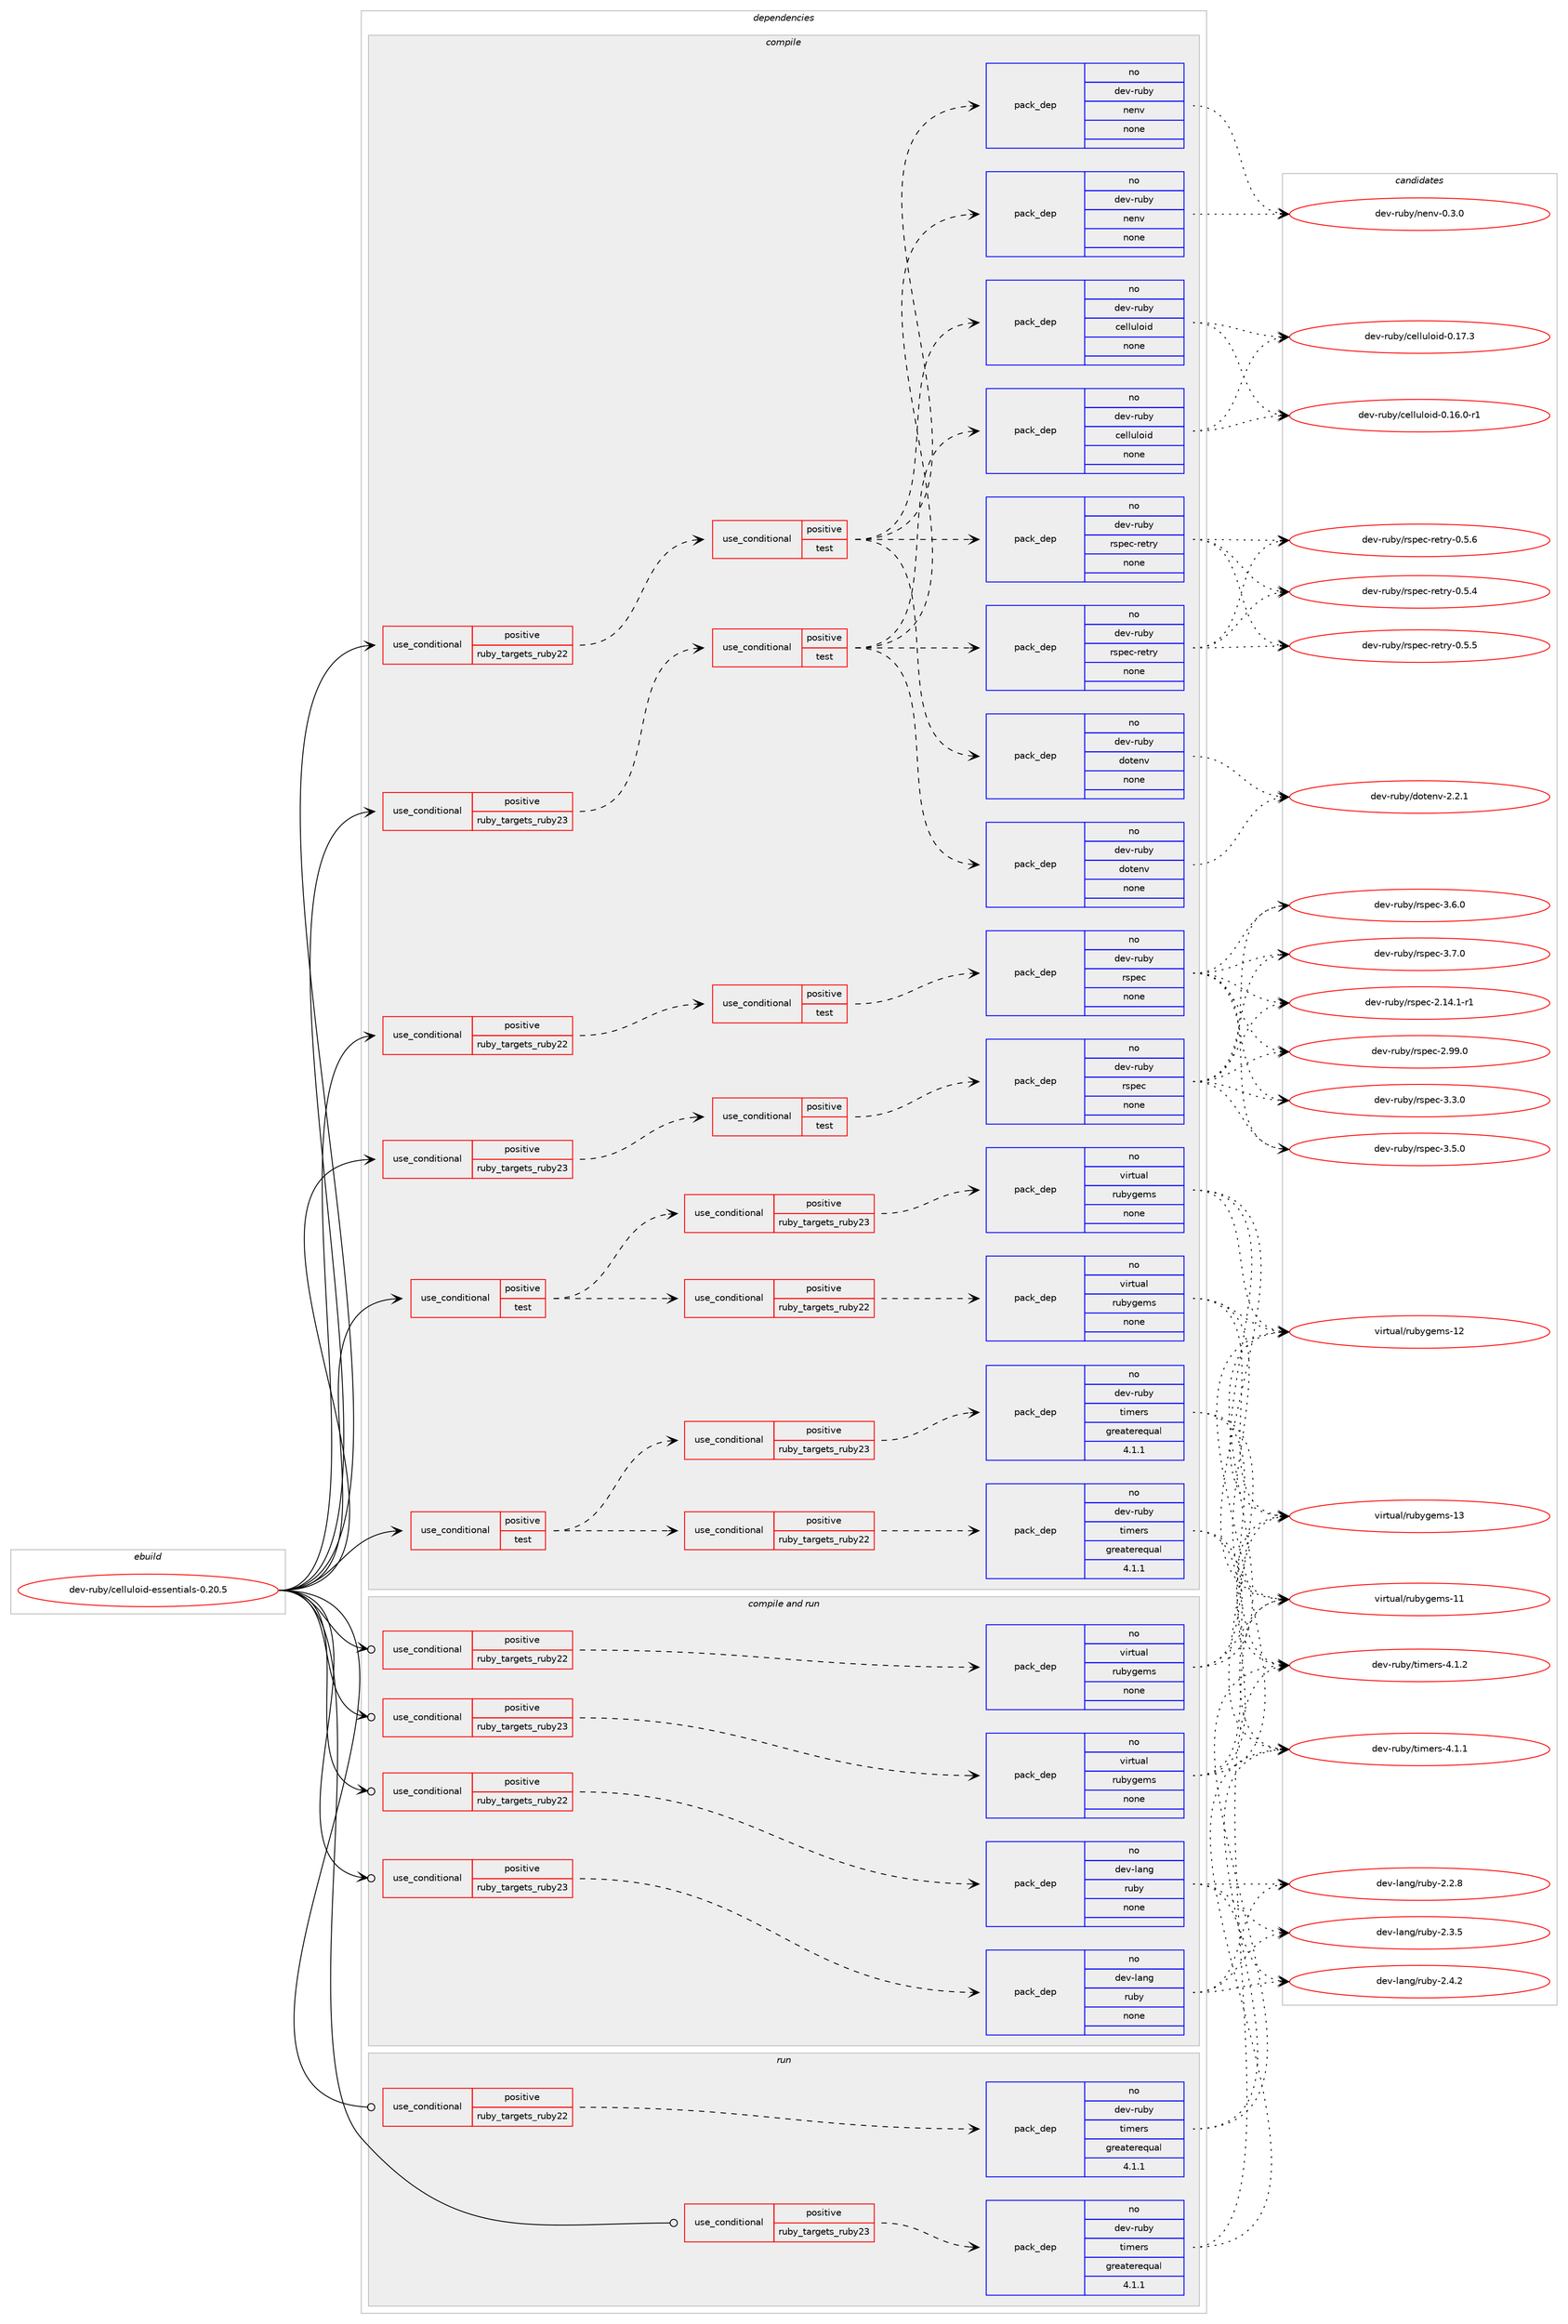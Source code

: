 digraph prolog {

# *************
# Graph options
# *************

newrank=true;
concentrate=true;
compound=true;
graph [rankdir=LR,fontname=Helvetica,fontsize=10,ranksep=1.5];#, ranksep=2.5, nodesep=0.2];
edge  [arrowhead=vee];
node  [fontname=Helvetica,fontsize=10];

# **********
# The ebuild
# **********

subgraph cluster_leftcol {
color=gray;
rank=same;
label=<<i>ebuild</i>>;
id [label="dev-ruby/celluloid-essentials-0.20.5", color=red, width=4, href="../dev-ruby/celluloid-essentials-0.20.5.svg"];
}

# ****************
# The dependencies
# ****************

subgraph cluster_midcol {
color=gray;
label=<<i>dependencies</i>>;
subgraph cluster_compile {
fillcolor="#eeeeee";
style=filled;
label=<<i>compile</i>>;
subgraph cond53672 {
dependency232243 [label=<<TABLE BORDER="0" CELLBORDER="1" CELLSPACING="0" CELLPADDING="4"><TR><TD ROWSPAN="3" CELLPADDING="10">use_conditional</TD></TR><TR><TD>positive</TD></TR><TR><TD>ruby_targets_ruby22</TD></TR></TABLE>>, shape=none, color=red];
subgraph cond53673 {
dependency232244 [label=<<TABLE BORDER="0" CELLBORDER="1" CELLSPACING="0" CELLPADDING="4"><TR><TD ROWSPAN="3" CELLPADDING="10">use_conditional</TD></TR><TR><TD>positive</TD></TR><TR><TD>test</TD></TR></TABLE>>, shape=none, color=red];
subgraph pack174497 {
dependency232245 [label=<<TABLE BORDER="0" CELLBORDER="1" CELLSPACING="0" CELLPADDING="4" WIDTH="220"><TR><TD ROWSPAN="6" CELLPADDING="30">pack_dep</TD></TR><TR><TD WIDTH="110">no</TD></TR><TR><TD>dev-ruby</TD></TR><TR><TD>celluloid</TD></TR><TR><TD>none</TD></TR><TR><TD></TD></TR></TABLE>>, shape=none, color=blue];
}
dependency232244:e -> dependency232245:w [weight=20,style="dashed",arrowhead="vee"];
subgraph pack174498 {
dependency232246 [label=<<TABLE BORDER="0" CELLBORDER="1" CELLSPACING="0" CELLPADDING="4" WIDTH="220"><TR><TD ROWSPAN="6" CELLPADDING="30">pack_dep</TD></TR><TR><TD WIDTH="110">no</TD></TR><TR><TD>dev-ruby</TD></TR><TR><TD>dotenv</TD></TR><TR><TD>none</TD></TR><TR><TD></TD></TR></TABLE>>, shape=none, color=blue];
}
dependency232244:e -> dependency232246:w [weight=20,style="dashed",arrowhead="vee"];
subgraph pack174499 {
dependency232247 [label=<<TABLE BORDER="0" CELLBORDER="1" CELLSPACING="0" CELLPADDING="4" WIDTH="220"><TR><TD ROWSPAN="6" CELLPADDING="30">pack_dep</TD></TR><TR><TD WIDTH="110">no</TD></TR><TR><TD>dev-ruby</TD></TR><TR><TD>nenv</TD></TR><TR><TD>none</TD></TR><TR><TD></TD></TR></TABLE>>, shape=none, color=blue];
}
dependency232244:e -> dependency232247:w [weight=20,style="dashed",arrowhead="vee"];
subgraph pack174500 {
dependency232248 [label=<<TABLE BORDER="0" CELLBORDER="1" CELLSPACING="0" CELLPADDING="4" WIDTH="220"><TR><TD ROWSPAN="6" CELLPADDING="30">pack_dep</TD></TR><TR><TD WIDTH="110">no</TD></TR><TR><TD>dev-ruby</TD></TR><TR><TD>rspec-retry</TD></TR><TR><TD>none</TD></TR><TR><TD></TD></TR></TABLE>>, shape=none, color=blue];
}
dependency232244:e -> dependency232248:w [weight=20,style="dashed",arrowhead="vee"];
}
dependency232243:e -> dependency232244:w [weight=20,style="dashed",arrowhead="vee"];
}
id:e -> dependency232243:w [weight=20,style="solid",arrowhead="vee"];
subgraph cond53674 {
dependency232249 [label=<<TABLE BORDER="0" CELLBORDER="1" CELLSPACING="0" CELLPADDING="4"><TR><TD ROWSPAN="3" CELLPADDING="10">use_conditional</TD></TR><TR><TD>positive</TD></TR><TR><TD>ruby_targets_ruby22</TD></TR></TABLE>>, shape=none, color=red];
subgraph cond53675 {
dependency232250 [label=<<TABLE BORDER="0" CELLBORDER="1" CELLSPACING="0" CELLPADDING="4"><TR><TD ROWSPAN="3" CELLPADDING="10">use_conditional</TD></TR><TR><TD>positive</TD></TR><TR><TD>test</TD></TR></TABLE>>, shape=none, color=red];
subgraph pack174501 {
dependency232251 [label=<<TABLE BORDER="0" CELLBORDER="1" CELLSPACING="0" CELLPADDING="4" WIDTH="220"><TR><TD ROWSPAN="6" CELLPADDING="30">pack_dep</TD></TR><TR><TD WIDTH="110">no</TD></TR><TR><TD>dev-ruby</TD></TR><TR><TD>rspec</TD></TR><TR><TD>none</TD></TR><TR><TD></TD></TR></TABLE>>, shape=none, color=blue];
}
dependency232250:e -> dependency232251:w [weight=20,style="dashed",arrowhead="vee"];
}
dependency232249:e -> dependency232250:w [weight=20,style="dashed",arrowhead="vee"];
}
id:e -> dependency232249:w [weight=20,style="solid",arrowhead="vee"];
subgraph cond53676 {
dependency232252 [label=<<TABLE BORDER="0" CELLBORDER="1" CELLSPACING="0" CELLPADDING="4"><TR><TD ROWSPAN="3" CELLPADDING="10">use_conditional</TD></TR><TR><TD>positive</TD></TR><TR><TD>ruby_targets_ruby23</TD></TR></TABLE>>, shape=none, color=red];
subgraph cond53677 {
dependency232253 [label=<<TABLE BORDER="0" CELLBORDER="1" CELLSPACING="0" CELLPADDING="4"><TR><TD ROWSPAN="3" CELLPADDING="10">use_conditional</TD></TR><TR><TD>positive</TD></TR><TR><TD>test</TD></TR></TABLE>>, shape=none, color=red];
subgraph pack174502 {
dependency232254 [label=<<TABLE BORDER="0" CELLBORDER="1" CELLSPACING="0" CELLPADDING="4" WIDTH="220"><TR><TD ROWSPAN="6" CELLPADDING="30">pack_dep</TD></TR><TR><TD WIDTH="110">no</TD></TR><TR><TD>dev-ruby</TD></TR><TR><TD>celluloid</TD></TR><TR><TD>none</TD></TR><TR><TD></TD></TR></TABLE>>, shape=none, color=blue];
}
dependency232253:e -> dependency232254:w [weight=20,style="dashed",arrowhead="vee"];
subgraph pack174503 {
dependency232255 [label=<<TABLE BORDER="0" CELLBORDER="1" CELLSPACING="0" CELLPADDING="4" WIDTH="220"><TR><TD ROWSPAN="6" CELLPADDING="30">pack_dep</TD></TR><TR><TD WIDTH="110">no</TD></TR><TR><TD>dev-ruby</TD></TR><TR><TD>dotenv</TD></TR><TR><TD>none</TD></TR><TR><TD></TD></TR></TABLE>>, shape=none, color=blue];
}
dependency232253:e -> dependency232255:w [weight=20,style="dashed",arrowhead="vee"];
subgraph pack174504 {
dependency232256 [label=<<TABLE BORDER="0" CELLBORDER="1" CELLSPACING="0" CELLPADDING="4" WIDTH="220"><TR><TD ROWSPAN="6" CELLPADDING="30">pack_dep</TD></TR><TR><TD WIDTH="110">no</TD></TR><TR><TD>dev-ruby</TD></TR><TR><TD>nenv</TD></TR><TR><TD>none</TD></TR><TR><TD></TD></TR></TABLE>>, shape=none, color=blue];
}
dependency232253:e -> dependency232256:w [weight=20,style="dashed",arrowhead="vee"];
subgraph pack174505 {
dependency232257 [label=<<TABLE BORDER="0" CELLBORDER="1" CELLSPACING="0" CELLPADDING="4" WIDTH="220"><TR><TD ROWSPAN="6" CELLPADDING="30">pack_dep</TD></TR><TR><TD WIDTH="110">no</TD></TR><TR><TD>dev-ruby</TD></TR><TR><TD>rspec-retry</TD></TR><TR><TD>none</TD></TR><TR><TD></TD></TR></TABLE>>, shape=none, color=blue];
}
dependency232253:e -> dependency232257:w [weight=20,style="dashed",arrowhead="vee"];
}
dependency232252:e -> dependency232253:w [weight=20,style="dashed",arrowhead="vee"];
}
id:e -> dependency232252:w [weight=20,style="solid",arrowhead="vee"];
subgraph cond53678 {
dependency232258 [label=<<TABLE BORDER="0" CELLBORDER="1" CELLSPACING="0" CELLPADDING="4"><TR><TD ROWSPAN="3" CELLPADDING="10">use_conditional</TD></TR><TR><TD>positive</TD></TR><TR><TD>ruby_targets_ruby23</TD></TR></TABLE>>, shape=none, color=red];
subgraph cond53679 {
dependency232259 [label=<<TABLE BORDER="0" CELLBORDER="1" CELLSPACING="0" CELLPADDING="4"><TR><TD ROWSPAN="3" CELLPADDING="10">use_conditional</TD></TR><TR><TD>positive</TD></TR><TR><TD>test</TD></TR></TABLE>>, shape=none, color=red];
subgraph pack174506 {
dependency232260 [label=<<TABLE BORDER="0" CELLBORDER="1" CELLSPACING="0" CELLPADDING="4" WIDTH="220"><TR><TD ROWSPAN="6" CELLPADDING="30">pack_dep</TD></TR><TR><TD WIDTH="110">no</TD></TR><TR><TD>dev-ruby</TD></TR><TR><TD>rspec</TD></TR><TR><TD>none</TD></TR><TR><TD></TD></TR></TABLE>>, shape=none, color=blue];
}
dependency232259:e -> dependency232260:w [weight=20,style="dashed",arrowhead="vee"];
}
dependency232258:e -> dependency232259:w [weight=20,style="dashed",arrowhead="vee"];
}
id:e -> dependency232258:w [weight=20,style="solid",arrowhead="vee"];
subgraph cond53680 {
dependency232261 [label=<<TABLE BORDER="0" CELLBORDER="1" CELLSPACING="0" CELLPADDING="4"><TR><TD ROWSPAN="3" CELLPADDING="10">use_conditional</TD></TR><TR><TD>positive</TD></TR><TR><TD>test</TD></TR></TABLE>>, shape=none, color=red];
subgraph cond53681 {
dependency232262 [label=<<TABLE BORDER="0" CELLBORDER="1" CELLSPACING="0" CELLPADDING="4"><TR><TD ROWSPAN="3" CELLPADDING="10">use_conditional</TD></TR><TR><TD>positive</TD></TR><TR><TD>ruby_targets_ruby22</TD></TR></TABLE>>, shape=none, color=red];
subgraph pack174507 {
dependency232263 [label=<<TABLE BORDER="0" CELLBORDER="1" CELLSPACING="0" CELLPADDING="4" WIDTH="220"><TR><TD ROWSPAN="6" CELLPADDING="30">pack_dep</TD></TR><TR><TD WIDTH="110">no</TD></TR><TR><TD>dev-ruby</TD></TR><TR><TD>timers</TD></TR><TR><TD>greaterequal</TD></TR><TR><TD>4.1.1</TD></TR></TABLE>>, shape=none, color=blue];
}
dependency232262:e -> dependency232263:w [weight=20,style="dashed",arrowhead="vee"];
}
dependency232261:e -> dependency232262:w [weight=20,style="dashed",arrowhead="vee"];
subgraph cond53682 {
dependency232264 [label=<<TABLE BORDER="0" CELLBORDER="1" CELLSPACING="0" CELLPADDING="4"><TR><TD ROWSPAN="3" CELLPADDING="10">use_conditional</TD></TR><TR><TD>positive</TD></TR><TR><TD>ruby_targets_ruby23</TD></TR></TABLE>>, shape=none, color=red];
subgraph pack174508 {
dependency232265 [label=<<TABLE BORDER="0" CELLBORDER="1" CELLSPACING="0" CELLPADDING="4" WIDTH="220"><TR><TD ROWSPAN="6" CELLPADDING="30">pack_dep</TD></TR><TR><TD WIDTH="110">no</TD></TR><TR><TD>dev-ruby</TD></TR><TR><TD>timers</TD></TR><TR><TD>greaterequal</TD></TR><TR><TD>4.1.1</TD></TR></TABLE>>, shape=none, color=blue];
}
dependency232264:e -> dependency232265:w [weight=20,style="dashed",arrowhead="vee"];
}
dependency232261:e -> dependency232264:w [weight=20,style="dashed",arrowhead="vee"];
}
id:e -> dependency232261:w [weight=20,style="solid",arrowhead="vee"];
subgraph cond53683 {
dependency232266 [label=<<TABLE BORDER="0" CELLBORDER="1" CELLSPACING="0" CELLPADDING="4"><TR><TD ROWSPAN="3" CELLPADDING="10">use_conditional</TD></TR><TR><TD>positive</TD></TR><TR><TD>test</TD></TR></TABLE>>, shape=none, color=red];
subgraph cond53684 {
dependency232267 [label=<<TABLE BORDER="0" CELLBORDER="1" CELLSPACING="0" CELLPADDING="4"><TR><TD ROWSPAN="3" CELLPADDING="10">use_conditional</TD></TR><TR><TD>positive</TD></TR><TR><TD>ruby_targets_ruby22</TD></TR></TABLE>>, shape=none, color=red];
subgraph pack174509 {
dependency232268 [label=<<TABLE BORDER="0" CELLBORDER="1" CELLSPACING="0" CELLPADDING="4" WIDTH="220"><TR><TD ROWSPAN="6" CELLPADDING="30">pack_dep</TD></TR><TR><TD WIDTH="110">no</TD></TR><TR><TD>virtual</TD></TR><TR><TD>rubygems</TD></TR><TR><TD>none</TD></TR><TR><TD></TD></TR></TABLE>>, shape=none, color=blue];
}
dependency232267:e -> dependency232268:w [weight=20,style="dashed",arrowhead="vee"];
}
dependency232266:e -> dependency232267:w [weight=20,style="dashed",arrowhead="vee"];
subgraph cond53685 {
dependency232269 [label=<<TABLE BORDER="0" CELLBORDER="1" CELLSPACING="0" CELLPADDING="4"><TR><TD ROWSPAN="3" CELLPADDING="10">use_conditional</TD></TR><TR><TD>positive</TD></TR><TR><TD>ruby_targets_ruby23</TD></TR></TABLE>>, shape=none, color=red];
subgraph pack174510 {
dependency232270 [label=<<TABLE BORDER="0" CELLBORDER="1" CELLSPACING="0" CELLPADDING="4" WIDTH="220"><TR><TD ROWSPAN="6" CELLPADDING="30">pack_dep</TD></TR><TR><TD WIDTH="110">no</TD></TR><TR><TD>virtual</TD></TR><TR><TD>rubygems</TD></TR><TR><TD>none</TD></TR><TR><TD></TD></TR></TABLE>>, shape=none, color=blue];
}
dependency232269:e -> dependency232270:w [weight=20,style="dashed",arrowhead="vee"];
}
dependency232266:e -> dependency232269:w [weight=20,style="dashed",arrowhead="vee"];
}
id:e -> dependency232266:w [weight=20,style="solid",arrowhead="vee"];
}
subgraph cluster_compileandrun {
fillcolor="#eeeeee";
style=filled;
label=<<i>compile and run</i>>;
subgraph cond53686 {
dependency232271 [label=<<TABLE BORDER="0" CELLBORDER="1" CELLSPACING="0" CELLPADDING="4"><TR><TD ROWSPAN="3" CELLPADDING="10">use_conditional</TD></TR><TR><TD>positive</TD></TR><TR><TD>ruby_targets_ruby22</TD></TR></TABLE>>, shape=none, color=red];
subgraph pack174511 {
dependency232272 [label=<<TABLE BORDER="0" CELLBORDER="1" CELLSPACING="0" CELLPADDING="4" WIDTH="220"><TR><TD ROWSPAN="6" CELLPADDING="30">pack_dep</TD></TR><TR><TD WIDTH="110">no</TD></TR><TR><TD>dev-lang</TD></TR><TR><TD>ruby</TD></TR><TR><TD>none</TD></TR><TR><TD></TD></TR></TABLE>>, shape=none, color=blue];
}
dependency232271:e -> dependency232272:w [weight=20,style="dashed",arrowhead="vee"];
}
id:e -> dependency232271:w [weight=20,style="solid",arrowhead="odotvee"];
subgraph cond53687 {
dependency232273 [label=<<TABLE BORDER="0" CELLBORDER="1" CELLSPACING="0" CELLPADDING="4"><TR><TD ROWSPAN="3" CELLPADDING="10">use_conditional</TD></TR><TR><TD>positive</TD></TR><TR><TD>ruby_targets_ruby22</TD></TR></TABLE>>, shape=none, color=red];
subgraph pack174512 {
dependency232274 [label=<<TABLE BORDER="0" CELLBORDER="1" CELLSPACING="0" CELLPADDING="4" WIDTH="220"><TR><TD ROWSPAN="6" CELLPADDING="30">pack_dep</TD></TR><TR><TD WIDTH="110">no</TD></TR><TR><TD>virtual</TD></TR><TR><TD>rubygems</TD></TR><TR><TD>none</TD></TR><TR><TD></TD></TR></TABLE>>, shape=none, color=blue];
}
dependency232273:e -> dependency232274:w [weight=20,style="dashed",arrowhead="vee"];
}
id:e -> dependency232273:w [weight=20,style="solid",arrowhead="odotvee"];
subgraph cond53688 {
dependency232275 [label=<<TABLE BORDER="0" CELLBORDER="1" CELLSPACING="0" CELLPADDING="4"><TR><TD ROWSPAN="3" CELLPADDING="10">use_conditional</TD></TR><TR><TD>positive</TD></TR><TR><TD>ruby_targets_ruby23</TD></TR></TABLE>>, shape=none, color=red];
subgraph pack174513 {
dependency232276 [label=<<TABLE BORDER="0" CELLBORDER="1" CELLSPACING="0" CELLPADDING="4" WIDTH="220"><TR><TD ROWSPAN="6" CELLPADDING="30">pack_dep</TD></TR><TR><TD WIDTH="110">no</TD></TR><TR><TD>dev-lang</TD></TR><TR><TD>ruby</TD></TR><TR><TD>none</TD></TR><TR><TD></TD></TR></TABLE>>, shape=none, color=blue];
}
dependency232275:e -> dependency232276:w [weight=20,style="dashed",arrowhead="vee"];
}
id:e -> dependency232275:w [weight=20,style="solid",arrowhead="odotvee"];
subgraph cond53689 {
dependency232277 [label=<<TABLE BORDER="0" CELLBORDER="1" CELLSPACING="0" CELLPADDING="4"><TR><TD ROWSPAN="3" CELLPADDING="10">use_conditional</TD></TR><TR><TD>positive</TD></TR><TR><TD>ruby_targets_ruby23</TD></TR></TABLE>>, shape=none, color=red];
subgraph pack174514 {
dependency232278 [label=<<TABLE BORDER="0" CELLBORDER="1" CELLSPACING="0" CELLPADDING="4" WIDTH="220"><TR><TD ROWSPAN="6" CELLPADDING="30">pack_dep</TD></TR><TR><TD WIDTH="110">no</TD></TR><TR><TD>virtual</TD></TR><TR><TD>rubygems</TD></TR><TR><TD>none</TD></TR><TR><TD></TD></TR></TABLE>>, shape=none, color=blue];
}
dependency232277:e -> dependency232278:w [weight=20,style="dashed",arrowhead="vee"];
}
id:e -> dependency232277:w [weight=20,style="solid",arrowhead="odotvee"];
}
subgraph cluster_run {
fillcolor="#eeeeee";
style=filled;
label=<<i>run</i>>;
subgraph cond53690 {
dependency232279 [label=<<TABLE BORDER="0" CELLBORDER="1" CELLSPACING="0" CELLPADDING="4"><TR><TD ROWSPAN="3" CELLPADDING="10">use_conditional</TD></TR><TR><TD>positive</TD></TR><TR><TD>ruby_targets_ruby22</TD></TR></TABLE>>, shape=none, color=red];
subgraph pack174515 {
dependency232280 [label=<<TABLE BORDER="0" CELLBORDER="1" CELLSPACING="0" CELLPADDING="4" WIDTH="220"><TR><TD ROWSPAN="6" CELLPADDING="30">pack_dep</TD></TR><TR><TD WIDTH="110">no</TD></TR><TR><TD>dev-ruby</TD></TR><TR><TD>timers</TD></TR><TR><TD>greaterequal</TD></TR><TR><TD>4.1.1</TD></TR></TABLE>>, shape=none, color=blue];
}
dependency232279:e -> dependency232280:w [weight=20,style="dashed",arrowhead="vee"];
}
id:e -> dependency232279:w [weight=20,style="solid",arrowhead="odot"];
subgraph cond53691 {
dependency232281 [label=<<TABLE BORDER="0" CELLBORDER="1" CELLSPACING="0" CELLPADDING="4"><TR><TD ROWSPAN="3" CELLPADDING="10">use_conditional</TD></TR><TR><TD>positive</TD></TR><TR><TD>ruby_targets_ruby23</TD></TR></TABLE>>, shape=none, color=red];
subgraph pack174516 {
dependency232282 [label=<<TABLE BORDER="0" CELLBORDER="1" CELLSPACING="0" CELLPADDING="4" WIDTH="220"><TR><TD ROWSPAN="6" CELLPADDING="30">pack_dep</TD></TR><TR><TD WIDTH="110">no</TD></TR><TR><TD>dev-ruby</TD></TR><TR><TD>timers</TD></TR><TR><TD>greaterequal</TD></TR><TR><TD>4.1.1</TD></TR></TABLE>>, shape=none, color=blue];
}
dependency232281:e -> dependency232282:w [weight=20,style="dashed",arrowhead="vee"];
}
id:e -> dependency232281:w [weight=20,style="solid",arrowhead="odot"];
}
}

# **************
# The candidates
# **************

subgraph cluster_choices {
rank=same;
color=gray;
label=<<i>candidates</i>>;

subgraph choice174497 {
color=black;
nodesep=1;
choice10010111845114117981214799101108108117108111105100454846495446484511449 [label="dev-ruby/celluloid-0.16.0-r1", color=red, width=4,href="../dev-ruby/celluloid-0.16.0-r1.svg"];
choice1001011184511411798121479910110810811710811110510045484649554651 [label="dev-ruby/celluloid-0.17.3", color=red, width=4,href="../dev-ruby/celluloid-0.17.3.svg"];
dependency232245:e -> choice10010111845114117981214799101108108117108111105100454846495446484511449:w [style=dotted,weight="100"];
dependency232245:e -> choice1001011184511411798121479910110810811710811110510045484649554651:w [style=dotted,weight="100"];
}
subgraph choice174498 {
color=black;
nodesep=1;
choice100101118451141179812147100111116101110118455046504649 [label="dev-ruby/dotenv-2.2.1", color=red, width=4,href="../dev-ruby/dotenv-2.2.1.svg"];
dependency232246:e -> choice100101118451141179812147100111116101110118455046504649:w [style=dotted,weight="100"];
}
subgraph choice174499 {
color=black;
nodesep=1;
choice100101118451141179812147110101110118454846514648 [label="dev-ruby/nenv-0.3.0", color=red, width=4,href="../dev-ruby/nenv-0.3.0.svg"];
dependency232247:e -> choice100101118451141179812147110101110118454846514648:w [style=dotted,weight="100"];
}
subgraph choice174500 {
color=black;
nodesep=1;
choice1001011184511411798121471141151121019945114101116114121454846534652 [label="dev-ruby/rspec-retry-0.5.4", color=red, width=4,href="../dev-ruby/rspec-retry-0.5.4.svg"];
choice1001011184511411798121471141151121019945114101116114121454846534653 [label="dev-ruby/rspec-retry-0.5.5", color=red, width=4,href="../dev-ruby/rspec-retry-0.5.5.svg"];
choice1001011184511411798121471141151121019945114101116114121454846534654 [label="dev-ruby/rspec-retry-0.5.6", color=red, width=4,href="../dev-ruby/rspec-retry-0.5.6.svg"];
dependency232248:e -> choice1001011184511411798121471141151121019945114101116114121454846534652:w [style=dotted,weight="100"];
dependency232248:e -> choice1001011184511411798121471141151121019945114101116114121454846534653:w [style=dotted,weight="100"];
dependency232248:e -> choice1001011184511411798121471141151121019945114101116114121454846534654:w [style=dotted,weight="100"];
}
subgraph choice174501 {
color=black;
nodesep=1;
choice10010111845114117981214711411511210199455046495246494511449 [label="dev-ruby/rspec-2.14.1-r1", color=red, width=4,href="../dev-ruby/rspec-2.14.1-r1.svg"];
choice1001011184511411798121471141151121019945504657574648 [label="dev-ruby/rspec-2.99.0", color=red, width=4,href="../dev-ruby/rspec-2.99.0.svg"];
choice10010111845114117981214711411511210199455146514648 [label="dev-ruby/rspec-3.3.0", color=red, width=4,href="../dev-ruby/rspec-3.3.0.svg"];
choice10010111845114117981214711411511210199455146534648 [label="dev-ruby/rspec-3.5.0", color=red, width=4,href="../dev-ruby/rspec-3.5.0.svg"];
choice10010111845114117981214711411511210199455146544648 [label="dev-ruby/rspec-3.6.0", color=red, width=4,href="../dev-ruby/rspec-3.6.0.svg"];
choice10010111845114117981214711411511210199455146554648 [label="dev-ruby/rspec-3.7.0", color=red, width=4,href="../dev-ruby/rspec-3.7.0.svg"];
dependency232251:e -> choice10010111845114117981214711411511210199455046495246494511449:w [style=dotted,weight="100"];
dependency232251:e -> choice1001011184511411798121471141151121019945504657574648:w [style=dotted,weight="100"];
dependency232251:e -> choice10010111845114117981214711411511210199455146514648:w [style=dotted,weight="100"];
dependency232251:e -> choice10010111845114117981214711411511210199455146534648:w [style=dotted,weight="100"];
dependency232251:e -> choice10010111845114117981214711411511210199455146544648:w [style=dotted,weight="100"];
dependency232251:e -> choice10010111845114117981214711411511210199455146554648:w [style=dotted,weight="100"];
}
subgraph choice174502 {
color=black;
nodesep=1;
choice10010111845114117981214799101108108117108111105100454846495446484511449 [label="dev-ruby/celluloid-0.16.0-r1", color=red, width=4,href="../dev-ruby/celluloid-0.16.0-r1.svg"];
choice1001011184511411798121479910110810811710811110510045484649554651 [label="dev-ruby/celluloid-0.17.3", color=red, width=4,href="../dev-ruby/celluloid-0.17.3.svg"];
dependency232254:e -> choice10010111845114117981214799101108108117108111105100454846495446484511449:w [style=dotted,weight="100"];
dependency232254:e -> choice1001011184511411798121479910110810811710811110510045484649554651:w [style=dotted,weight="100"];
}
subgraph choice174503 {
color=black;
nodesep=1;
choice100101118451141179812147100111116101110118455046504649 [label="dev-ruby/dotenv-2.2.1", color=red, width=4,href="../dev-ruby/dotenv-2.2.1.svg"];
dependency232255:e -> choice100101118451141179812147100111116101110118455046504649:w [style=dotted,weight="100"];
}
subgraph choice174504 {
color=black;
nodesep=1;
choice100101118451141179812147110101110118454846514648 [label="dev-ruby/nenv-0.3.0", color=red, width=4,href="../dev-ruby/nenv-0.3.0.svg"];
dependency232256:e -> choice100101118451141179812147110101110118454846514648:w [style=dotted,weight="100"];
}
subgraph choice174505 {
color=black;
nodesep=1;
choice1001011184511411798121471141151121019945114101116114121454846534652 [label="dev-ruby/rspec-retry-0.5.4", color=red, width=4,href="../dev-ruby/rspec-retry-0.5.4.svg"];
choice1001011184511411798121471141151121019945114101116114121454846534653 [label="dev-ruby/rspec-retry-0.5.5", color=red, width=4,href="../dev-ruby/rspec-retry-0.5.5.svg"];
choice1001011184511411798121471141151121019945114101116114121454846534654 [label="dev-ruby/rspec-retry-0.5.6", color=red, width=4,href="../dev-ruby/rspec-retry-0.5.6.svg"];
dependency232257:e -> choice1001011184511411798121471141151121019945114101116114121454846534652:w [style=dotted,weight="100"];
dependency232257:e -> choice1001011184511411798121471141151121019945114101116114121454846534653:w [style=dotted,weight="100"];
dependency232257:e -> choice1001011184511411798121471141151121019945114101116114121454846534654:w [style=dotted,weight="100"];
}
subgraph choice174506 {
color=black;
nodesep=1;
choice10010111845114117981214711411511210199455046495246494511449 [label="dev-ruby/rspec-2.14.1-r1", color=red, width=4,href="../dev-ruby/rspec-2.14.1-r1.svg"];
choice1001011184511411798121471141151121019945504657574648 [label="dev-ruby/rspec-2.99.0", color=red, width=4,href="../dev-ruby/rspec-2.99.0.svg"];
choice10010111845114117981214711411511210199455146514648 [label="dev-ruby/rspec-3.3.0", color=red, width=4,href="../dev-ruby/rspec-3.3.0.svg"];
choice10010111845114117981214711411511210199455146534648 [label="dev-ruby/rspec-3.5.0", color=red, width=4,href="../dev-ruby/rspec-3.5.0.svg"];
choice10010111845114117981214711411511210199455146544648 [label="dev-ruby/rspec-3.6.0", color=red, width=4,href="../dev-ruby/rspec-3.6.0.svg"];
choice10010111845114117981214711411511210199455146554648 [label="dev-ruby/rspec-3.7.0", color=red, width=4,href="../dev-ruby/rspec-3.7.0.svg"];
dependency232260:e -> choice10010111845114117981214711411511210199455046495246494511449:w [style=dotted,weight="100"];
dependency232260:e -> choice1001011184511411798121471141151121019945504657574648:w [style=dotted,weight="100"];
dependency232260:e -> choice10010111845114117981214711411511210199455146514648:w [style=dotted,weight="100"];
dependency232260:e -> choice10010111845114117981214711411511210199455146534648:w [style=dotted,weight="100"];
dependency232260:e -> choice10010111845114117981214711411511210199455146544648:w [style=dotted,weight="100"];
dependency232260:e -> choice10010111845114117981214711411511210199455146554648:w [style=dotted,weight="100"];
}
subgraph choice174507 {
color=black;
nodesep=1;
choice100101118451141179812147116105109101114115455246494649 [label="dev-ruby/timers-4.1.1", color=red, width=4,href="../dev-ruby/timers-4.1.1.svg"];
choice100101118451141179812147116105109101114115455246494650 [label="dev-ruby/timers-4.1.2", color=red, width=4,href="../dev-ruby/timers-4.1.2.svg"];
dependency232263:e -> choice100101118451141179812147116105109101114115455246494649:w [style=dotted,weight="100"];
dependency232263:e -> choice100101118451141179812147116105109101114115455246494650:w [style=dotted,weight="100"];
}
subgraph choice174508 {
color=black;
nodesep=1;
choice100101118451141179812147116105109101114115455246494649 [label="dev-ruby/timers-4.1.1", color=red, width=4,href="../dev-ruby/timers-4.1.1.svg"];
choice100101118451141179812147116105109101114115455246494650 [label="dev-ruby/timers-4.1.2", color=red, width=4,href="../dev-ruby/timers-4.1.2.svg"];
dependency232265:e -> choice100101118451141179812147116105109101114115455246494649:w [style=dotted,weight="100"];
dependency232265:e -> choice100101118451141179812147116105109101114115455246494650:w [style=dotted,weight="100"];
}
subgraph choice174509 {
color=black;
nodesep=1;
choice118105114116117971084711411798121103101109115454949 [label="virtual/rubygems-11", color=red, width=4,href="../virtual/rubygems-11.svg"];
choice118105114116117971084711411798121103101109115454950 [label="virtual/rubygems-12", color=red, width=4,href="../virtual/rubygems-12.svg"];
choice118105114116117971084711411798121103101109115454951 [label="virtual/rubygems-13", color=red, width=4,href="../virtual/rubygems-13.svg"];
dependency232268:e -> choice118105114116117971084711411798121103101109115454949:w [style=dotted,weight="100"];
dependency232268:e -> choice118105114116117971084711411798121103101109115454950:w [style=dotted,weight="100"];
dependency232268:e -> choice118105114116117971084711411798121103101109115454951:w [style=dotted,weight="100"];
}
subgraph choice174510 {
color=black;
nodesep=1;
choice118105114116117971084711411798121103101109115454949 [label="virtual/rubygems-11", color=red, width=4,href="../virtual/rubygems-11.svg"];
choice118105114116117971084711411798121103101109115454950 [label="virtual/rubygems-12", color=red, width=4,href="../virtual/rubygems-12.svg"];
choice118105114116117971084711411798121103101109115454951 [label="virtual/rubygems-13", color=red, width=4,href="../virtual/rubygems-13.svg"];
dependency232270:e -> choice118105114116117971084711411798121103101109115454949:w [style=dotted,weight="100"];
dependency232270:e -> choice118105114116117971084711411798121103101109115454950:w [style=dotted,weight="100"];
dependency232270:e -> choice118105114116117971084711411798121103101109115454951:w [style=dotted,weight="100"];
}
subgraph choice174511 {
color=black;
nodesep=1;
choice10010111845108971101034711411798121455046504656 [label="dev-lang/ruby-2.2.8", color=red, width=4,href="../dev-lang/ruby-2.2.8.svg"];
choice10010111845108971101034711411798121455046514653 [label="dev-lang/ruby-2.3.5", color=red, width=4,href="../dev-lang/ruby-2.3.5.svg"];
choice10010111845108971101034711411798121455046524650 [label="dev-lang/ruby-2.4.2", color=red, width=4,href="../dev-lang/ruby-2.4.2.svg"];
dependency232272:e -> choice10010111845108971101034711411798121455046504656:w [style=dotted,weight="100"];
dependency232272:e -> choice10010111845108971101034711411798121455046514653:w [style=dotted,weight="100"];
dependency232272:e -> choice10010111845108971101034711411798121455046524650:w [style=dotted,weight="100"];
}
subgraph choice174512 {
color=black;
nodesep=1;
choice118105114116117971084711411798121103101109115454949 [label="virtual/rubygems-11", color=red, width=4,href="../virtual/rubygems-11.svg"];
choice118105114116117971084711411798121103101109115454950 [label="virtual/rubygems-12", color=red, width=4,href="../virtual/rubygems-12.svg"];
choice118105114116117971084711411798121103101109115454951 [label="virtual/rubygems-13", color=red, width=4,href="../virtual/rubygems-13.svg"];
dependency232274:e -> choice118105114116117971084711411798121103101109115454949:w [style=dotted,weight="100"];
dependency232274:e -> choice118105114116117971084711411798121103101109115454950:w [style=dotted,weight="100"];
dependency232274:e -> choice118105114116117971084711411798121103101109115454951:w [style=dotted,weight="100"];
}
subgraph choice174513 {
color=black;
nodesep=1;
choice10010111845108971101034711411798121455046504656 [label="dev-lang/ruby-2.2.8", color=red, width=4,href="../dev-lang/ruby-2.2.8.svg"];
choice10010111845108971101034711411798121455046514653 [label="dev-lang/ruby-2.3.5", color=red, width=4,href="../dev-lang/ruby-2.3.5.svg"];
choice10010111845108971101034711411798121455046524650 [label="dev-lang/ruby-2.4.2", color=red, width=4,href="../dev-lang/ruby-2.4.2.svg"];
dependency232276:e -> choice10010111845108971101034711411798121455046504656:w [style=dotted,weight="100"];
dependency232276:e -> choice10010111845108971101034711411798121455046514653:w [style=dotted,weight="100"];
dependency232276:e -> choice10010111845108971101034711411798121455046524650:w [style=dotted,weight="100"];
}
subgraph choice174514 {
color=black;
nodesep=1;
choice118105114116117971084711411798121103101109115454949 [label="virtual/rubygems-11", color=red, width=4,href="../virtual/rubygems-11.svg"];
choice118105114116117971084711411798121103101109115454950 [label="virtual/rubygems-12", color=red, width=4,href="../virtual/rubygems-12.svg"];
choice118105114116117971084711411798121103101109115454951 [label="virtual/rubygems-13", color=red, width=4,href="../virtual/rubygems-13.svg"];
dependency232278:e -> choice118105114116117971084711411798121103101109115454949:w [style=dotted,weight="100"];
dependency232278:e -> choice118105114116117971084711411798121103101109115454950:w [style=dotted,weight="100"];
dependency232278:e -> choice118105114116117971084711411798121103101109115454951:w [style=dotted,weight="100"];
}
subgraph choice174515 {
color=black;
nodesep=1;
choice100101118451141179812147116105109101114115455246494649 [label="dev-ruby/timers-4.1.1", color=red, width=4,href="../dev-ruby/timers-4.1.1.svg"];
choice100101118451141179812147116105109101114115455246494650 [label="dev-ruby/timers-4.1.2", color=red, width=4,href="../dev-ruby/timers-4.1.2.svg"];
dependency232280:e -> choice100101118451141179812147116105109101114115455246494649:w [style=dotted,weight="100"];
dependency232280:e -> choice100101118451141179812147116105109101114115455246494650:w [style=dotted,weight="100"];
}
subgraph choice174516 {
color=black;
nodesep=1;
choice100101118451141179812147116105109101114115455246494649 [label="dev-ruby/timers-4.1.1", color=red, width=4,href="../dev-ruby/timers-4.1.1.svg"];
choice100101118451141179812147116105109101114115455246494650 [label="dev-ruby/timers-4.1.2", color=red, width=4,href="../dev-ruby/timers-4.1.2.svg"];
dependency232282:e -> choice100101118451141179812147116105109101114115455246494649:w [style=dotted,weight="100"];
dependency232282:e -> choice100101118451141179812147116105109101114115455246494650:w [style=dotted,weight="100"];
}
}

}
